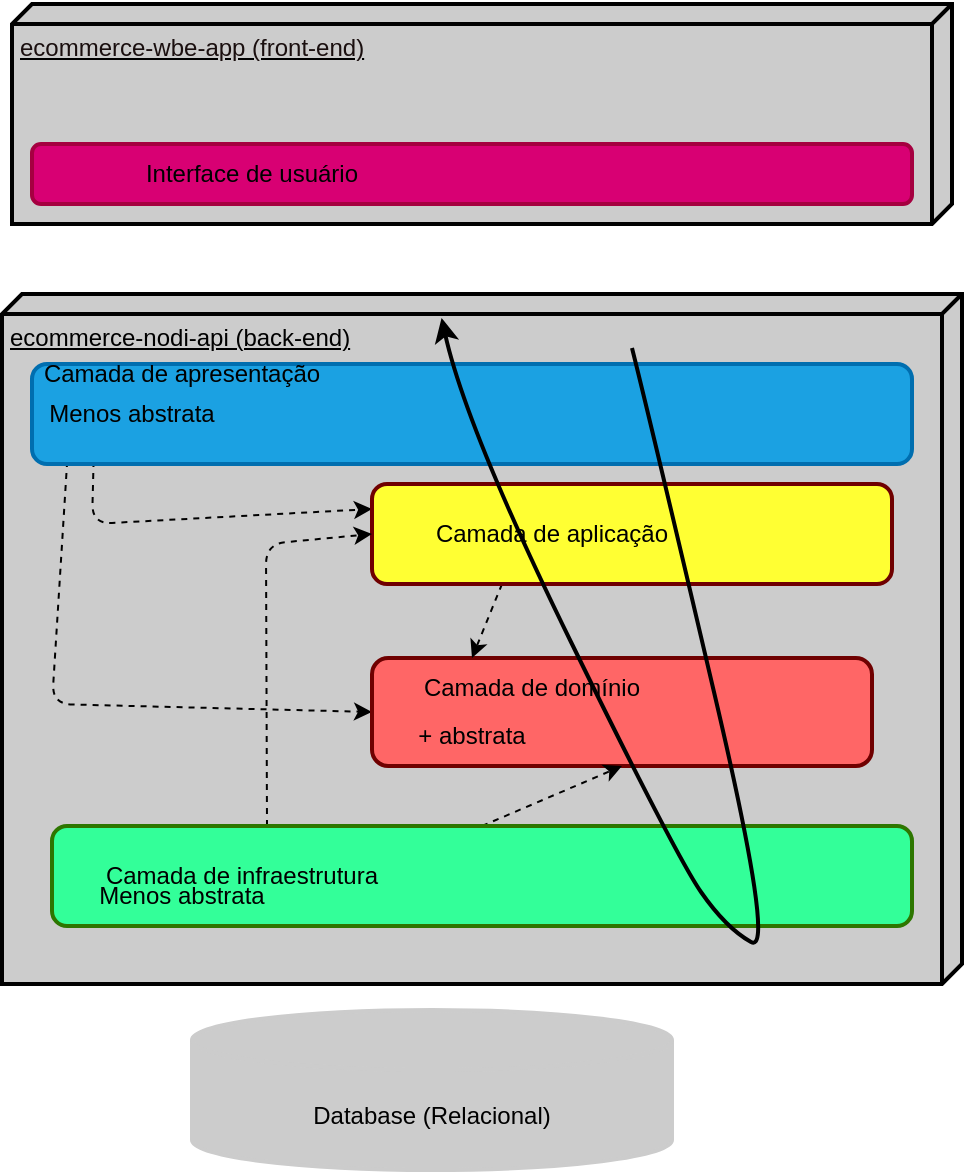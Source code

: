 <mxfile>
    <diagram id="KiKQSQD3LDUWRtyAgY7d" name="Arquitetura em Camadas">
        <mxGraphModel dx="499" dy="1574" grid="1" gridSize="10" guides="1" tooltips="1" connect="1" arrows="1" fold="1" page="1" pageScale="1" pageWidth="850" pageHeight="1100" math="0" shadow="0">
            <root>
                <mxCell id="0"/>
                <mxCell id="1" parent="0"/>
                <mxCell id="2" value="&lt;font color=&quot;#000000&quot;&gt;ecommerce-nodi-api (back-end)&lt;/font&gt;" style="verticalAlign=top;align=left;spacingTop=8;spacingLeft=2;spacingRight=12;shape=cube;size=10;direction=south;fontStyle=4;html=1;strokeWidth=2;fillColor=#CCCCCC;" parent="1" vertex="1">
                    <mxGeometry x="5" y="125" width="480" height="345" as="geometry"/>
                </mxCell>
                <mxCell id="3" value="&lt;font color=&quot;#1a0f0f&quot;&gt;ecommerce-wbe-app (front-end)&lt;/font&gt;" style="verticalAlign=top;align=left;spacingTop=8;spacingLeft=2;spacingRight=12;shape=cube;size=10;direction=south;fontStyle=4;html=1;strokeWidth=2;fillColor=#CCCCCC;" parent="1" vertex="1">
                    <mxGeometry x="10" y="-20" width="470" height="110" as="geometry"/>
                </mxCell>
                <mxCell id="7" value="&lt;font color=&quot;#000000&quot;&gt;Database (Relacional)&lt;/font&gt;" style="shape=cylinder3;whiteSpace=wrap;html=1;boundedLbl=1;backgroundOutline=1;size=15;strokeWidth=2;strokeColor=#CCCCCC;fillColor=#CCCCCC;" parent="1" vertex="1">
                    <mxGeometry x="100" y="483" width="240" height="80" as="geometry"/>
                </mxCell>
                <mxCell id="93" style="edgeStyle=none;html=1;exitX=0.07;exitY=0.97;exitDx=0;exitDy=0;exitPerimeter=0;entryX=0;entryY=0.25;entryDx=0;entryDy=0;entryPerimeter=0;dashed=1;strokeColor=#000000;" edge="1" parent="1" source="13" target="69">
                    <mxGeometry relative="1" as="geometry">
                        <Array as="points">
                            <mxPoint x="50" y="240"/>
                        </Array>
                    </mxGeometry>
                </mxCell>
                <mxCell id="96" style="edgeStyle=none;html=1;exitX=0.04;exitY=0.97;exitDx=0;exitDy=0;exitPerimeter=0;entryX=0;entryY=0.5;entryDx=0;entryDy=0;dashed=1;strokeColor=#000000;strokeWidth=1;" edge="1" parent="1" source="13" target="20">
                    <mxGeometry relative="1" as="geometry">
                        <Array as="points">
                            <mxPoint x="30" y="330"/>
                        </Array>
                    </mxGeometry>
                </mxCell>
                <mxCell id="13" value="" style="rounded=1;whiteSpace=wrap;html=1;strokeWidth=2;fillColor=#1ba1e2;fontColor=#ffffff;strokeColor=#006EAF;points=[[0,0,0,0,0],[0,0.27,0,0,0],[0,0.5,0,0,0],[0,0.73,0,0,0],[0,1,0,0,0],[0.04,0.97,0,0,0],[0.07,0.97,0,0,0],[0.5,0,0,0,0],[0.5,1,0,0,0],[0.75,0,0,0,0],[0.75,1,0,0,0],[1,0,0,0,0],[1,0.27,0,0,0],[1,0.5,0,0,0],[1,0.77,0,0,0],[1,1,0,0,0]];" parent="1" vertex="1">
                    <mxGeometry x="20" y="160" width="440" height="50" as="geometry"/>
                </mxCell>
                <mxCell id="20" value="" style="rounded=1;whiteSpace=wrap;html=1;strokeWidth=2;fillColor=#FF6666;fontColor=#ffffff;strokeColor=#6F0000;" parent="1" vertex="1">
                    <mxGeometry x="190" y="307" width="250" height="54" as="geometry"/>
                </mxCell>
                <mxCell id="21" value="" style="rounded=1;whiteSpace=wrap;html=1;strokeWidth=2;fillColor=#d80073;strokeColor=#A50040;fontColor=#ffffff;arcSize=15;" parent="1" vertex="1">
                    <mxGeometry x="20" y="50" width="440" height="30" as="geometry"/>
                </mxCell>
                <mxCell id="65" value="Camada de apresentação" style="text;html=1;strokeColor=none;fillColor=none;align=center;verticalAlign=middle;whiteSpace=wrap;rounded=0;fontColor=#000000;" parent="1" vertex="1">
                    <mxGeometry x="10" y="150" width="170" height="30" as="geometry"/>
                </mxCell>
                <mxCell id="67" value="Interface de usuário" style="text;html=1;strokeColor=none;fillColor=none;align=center;verticalAlign=middle;whiteSpace=wrap;rounded=0;fontColor=#000000;" parent="1" vertex="1">
                    <mxGeometry x="70" y="50" width="120" height="30" as="geometry"/>
                </mxCell>
                <mxCell id="68" value="Camada de domínio" style="text;html=1;strokeColor=none;fillColor=none;align=center;verticalAlign=middle;whiteSpace=wrap;rounded=0;fontColor=#000000;" parent="1" vertex="1">
                    <mxGeometry x="210" y="307" width="120" height="30" as="geometry"/>
                </mxCell>
                <mxCell id="94" style="edgeStyle=none;html=1;exitX=0.25;exitY=1;exitDx=0;exitDy=0;exitPerimeter=0;entryX=0.25;entryY=0;entryDx=0;entryDy=0;dashed=1;strokeColor=#000000;strokeWidth=1;" edge="1" parent="1" source="69" target="68">
                    <mxGeometry relative="1" as="geometry"/>
                </mxCell>
                <mxCell id="69" value="" style="rounded=1;whiteSpace=wrap;html=1;strokeWidth=2;fillColor=#FFFF33;fontColor=#ffffff;strokeColor=#6F0000;points=[[0,0,0,0,0],[0,0.25,0,0,0],[0,0.5,0,0,0],[0,0.75,0,0,0],[0,1,0,0,0],[0.25,0,0,0,0],[0.25,1,0,0,0],[0.47,0.92,0,0,0],[0.5,0,0,0,0],[0.75,0,0,0,0],[0.75,1,0,0,0],[1,0,0,0,0],[1,0.25,0,0,0],[1,0.5,0,0,0],[1,0.75,0,0,0],[1,1,0,0,0]];" parent="1" vertex="1">
                    <mxGeometry x="190" y="220" width="260" height="50" as="geometry"/>
                </mxCell>
                <mxCell id="70" value="Camada de aplicação" style="text;html=1;strokeColor=none;fillColor=none;align=center;verticalAlign=middle;whiteSpace=wrap;rounded=0;fontColor=#000000;" parent="1" vertex="1">
                    <mxGeometry x="200" y="230" width="160" height="30" as="geometry"/>
                </mxCell>
                <mxCell id="92" style="edgeStyle=none;html=1;exitX=0.5;exitY=0;exitDx=0;exitDy=0;entryX=0.5;entryY=1;entryDx=0;entryDy=0;dashed=1;strokeColor=#000000;" edge="1" parent="1" source="71" target="20">
                    <mxGeometry relative="1" as="geometry"/>
                </mxCell>
                <mxCell id="95" style="edgeStyle=none;html=1;exitX=0.25;exitY=0;exitDx=0;exitDy=0;entryX=0;entryY=0.5;entryDx=0;entryDy=0;entryPerimeter=0;dashed=1;strokeColor=#000000;strokeWidth=1;" edge="1" parent="1" source="71" target="69">
                    <mxGeometry relative="1" as="geometry">
                        <Array as="points">
                            <mxPoint x="137" y="250"/>
                        </Array>
                    </mxGeometry>
                </mxCell>
                <mxCell id="71" value="" style="rounded=1;whiteSpace=wrap;html=1;strokeWidth=2;fillColor=#33FF99;fontColor=#ffffff;strokeColor=#2D7600;" parent="1" vertex="1">
                    <mxGeometry x="30" y="391" width="430" height="50" as="geometry"/>
                </mxCell>
                <mxCell id="72" value="Camada de infraestrutura" style="text;html=1;strokeColor=none;fillColor=none;align=center;verticalAlign=middle;whiteSpace=wrap;rounded=0;fontColor=#000000;" parent="1" vertex="1">
                    <mxGeometry x="40" y="401" width="170" height="30" as="geometry"/>
                </mxCell>
                <mxCell id="73" value="+ abstrata" style="text;html=1;strokeColor=none;fillColor=none;align=center;verticalAlign=middle;whiteSpace=wrap;rounded=0;fontColor=#000000;" parent="1" vertex="1">
                    <mxGeometry x="210" y="331" width="60" height="30" as="geometry"/>
                </mxCell>
                <mxCell id="75" value="Menos abstrata" style="text;html=1;strokeColor=none;fillColor=none;align=center;verticalAlign=middle;whiteSpace=wrap;rounded=0;fontColor=#000000;" parent="1" vertex="1">
                    <mxGeometry x="30" y="411" width="130" height="30" as="geometry"/>
                </mxCell>
                <mxCell id="77" value="Menos abstrata" style="text;html=1;strokeColor=none;fillColor=none;align=center;verticalAlign=middle;whiteSpace=wrap;rounded=0;fontColor=#000000;" parent="1" vertex="1">
                    <mxGeometry x="10" y="170" width="120" height="30" as="geometry"/>
                </mxCell>
                <mxCell id="91" value="" style="curved=1;endArrow=classic;html=1;strokeWidth=2;fontColor=#000000;strokeColor=#000000;" parent="1" edge="1">
                    <mxGeometry width="50" height="50" relative="1" as="geometry">
                        <mxPoint x="320" y="152" as="sourcePoint"/>
                        <mxPoint x="224.778" y="137" as="targetPoint"/>
                        <Array as="points">
                            <mxPoint x="330" y="192"/>
                            <mxPoint x="392" y="456"/>
                            <mxPoint x="367" y="442"/>
                            <mxPoint x="342" y="406"/>
                            <mxPoint x="237" y="192"/>
                        </Array>
                    </mxGeometry>
                </mxCell>
            </root>
        </mxGraphModel>
    </diagram>
</mxfile>